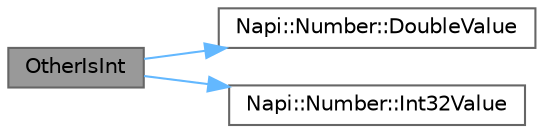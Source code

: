 digraph "OtherIsInt"
{
 // LATEX_PDF_SIZE
  bgcolor="transparent";
  edge [fontname=Helvetica,fontsize=10,labelfontname=Helvetica,labelfontsize=10];
  node [fontname=Helvetica,fontsize=10,shape=box,height=0.2,width=0.4];
  rankdir="LR";
  Node1 [id="Node000001",label="OtherIsInt",height=0.2,width=0.4,color="gray40", fillcolor="grey60", style="filled", fontcolor="black",tooltip=" "];
  Node1 -> Node2 [id="edge3_Node000001_Node000002",color="steelblue1",style="solid",tooltip=" "];
  Node2 [id="Node000002",label="Napi::Number::DoubleValue",height=0.2,width=0.4,color="grey40", fillcolor="white", style="filled",URL="$class_napi_1_1_number.html#a2ba41b7408f886aada8d8f36282dd001",tooltip="Converts a Number value to a 64-bit floating-point value."];
  Node1 -> Node3 [id="edge4_Node000001_Node000003",color="steelblue1",style="solid",tooltip=" "];
  Node3 [id="Node000003",label="Napi::Number::Int32Value",height=0.2,width=0.4,color="grey40", fillcolor="white", style="filled",URL="$class_napi_1_1_number.html#abdf11072936503eb2de3f64eb6cfb2e1",tooltip="Converts a Number value to a 32-bit signed integer value."];
}

